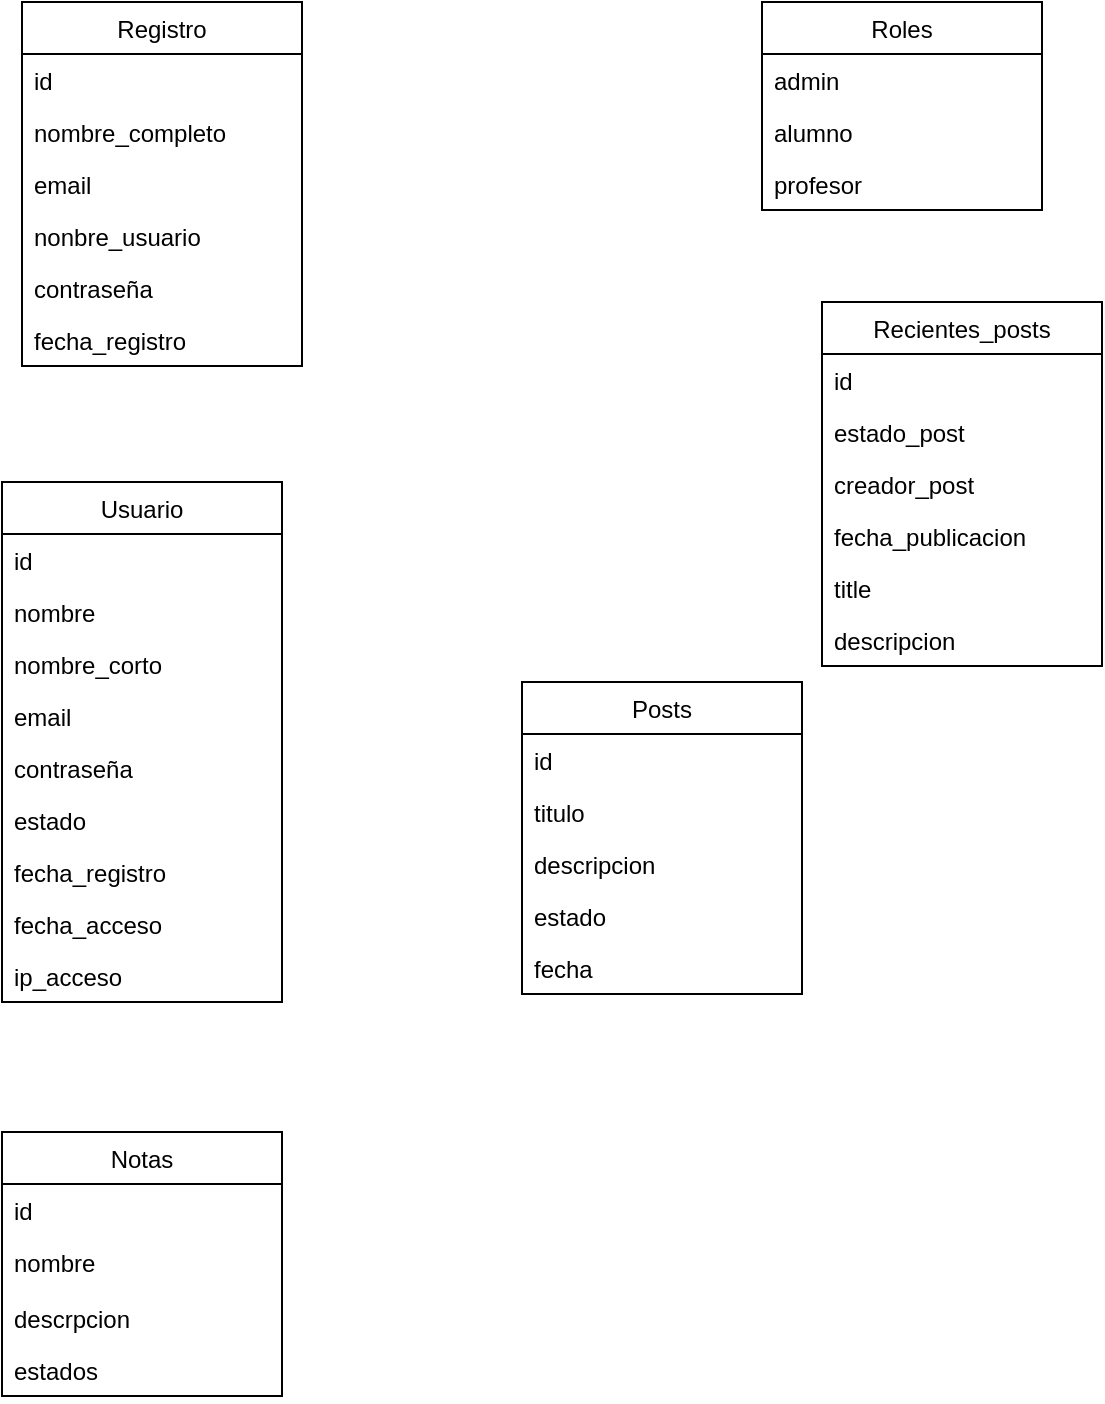 <mxfile>
    <diagram id="AFI6w1WRhG9mkuSKgL4-" name="Page-1">
        <mxGraphModel dx="222" dy="478" grid="1" gridSize="10" guides="1" tooltips="1" connect="1" arrows="1" fold="1" page="1" pageScale="1" pageWidth="827" pageHeight="1169" math="0" shadow="0">
            <root>
                <mxCell id="0"/>
                <mxCell id="1" parent="0"/>
                <mxCell id="6" value="Usuario" style="swimlane;fontStyle=0;childLayout=stackLayout;horizontal=1;startSize=26;fillColor=none;horizontalStack=0;resizeParent=1;resizeParentMax=0;resizeLast=0;collapsible=1;marginBottom=0;" parent="1" vertex="1">
                    <mxGeometry x="170" y="260" width="140" height="260" as="geometry">
                        <mxRectangle x="370" y="230" width="50" height="26" as="alternateBounds"/>
                    </mxGeometry>
                </mxCell>
                <mxCell id="7" value="id" style="text;strokeColor=none;fillColor=none;align=left;verticalAlign=top;spacingLeft=4;spacingRight=4;overflow=hidden;rotatable=0;points=[[0,0.5],[1,0.5]];portConstraint=eastwest;" parent="6" vertex="1">
                    <mxGeometry y="26" width="140" height="26" as="geometry"/>
                </mxCell>
                <mxCell id="8" value="nombre" style="text;strokeColor=none;fillColor=none;align=left;verticalAlign=top;spacingLeft=4;spacingRight=4;overflow=hidden;rotatable=0;points=[[0,0.5],[1,0.5]];portConstraint=eastwest;" parent="6" vertex="1">
                    <mxGeometry y="52" width="140" height="26" as="geometry"/>
                </mxCell>
                <mxCell id="13" value="nombre_corto" style="text;strokeColor=none;fillColor=none;align=left;verticalAlign=top;spacingLeft=4;spacingRight=4;overflow=hidden;rotatable=0;points=[[0,0.5],[1,0.5]];portConstraint=eastwest;" parent="6" vertex="1">
                    <mxGeometry y="78" width="140" height="26" as="geometry"/>
                </mxCell>
                <mxCell id="12" value="email" style="text;strokeColor=none;fillColor=none;align=left;verticalAlign=top;spacingLeft=4;spacingRight=4;overflow=hidden;rotatable=0;points=[[0,0.5],[1,0.5]];portConstraint=eastwest;" parent="6" vertex="1">
                    <mxGeometry y="104" width="140" height="26" as="geometry"/>
                </mxCell>
                <mxCell id="14" value="contraseña" style="text;strokeColor=none;fillColor=none;align=left;verticalAlign=top;spacingLeft=4;spacingRight=4;overflow=hidden;rotatable=0;points=[[0,0.5],[1,0.5]];portConstraint=eastwest;" parent="6" vertex="1">
                    <mxGeometry y="130" width="140" height="26" as="geometry"/>
                </mxCell>
                <mxCell id="15" value="estado" style="text;strokeColor=none;fillColor=none;align=left;verticalAlign=top;spacingLeft=4;spacingRight=4;overflow=hidden;rotatable=0;points=[[0,0.5],[1,0.5]];portConstraint=eastwest;" parent="6" vertex="1">
                    <mxGeometry y="156" width="140" height="26" as="geometry"/>
                </mxCell>
                <mxCell id="17" value="fecha_registro" style="text;strokeColor=none;fillColor=none;align=left;verticalAlign=top;spacingLeft=4;spacingRight=4;overflow=hidden;rotatable=0;points=[[0,0.5],[1,0.5]];portConstraint=eastwest;" parent="6" vertex="1">
                    <mxGeometry y="182" width="140" height="26" as="geometry"/>
                </mxCell>
                <mxCell id="19" value="fecha_acceso" style="text;strokeColor=none;fillColor=none;align=left;verticalAlign=top;spacingLeft=4;spacingRight=4;overflow=hidden;rotatable=0;points=[[0,0.5],[1,0.5]];portConstraint=eastwest;" parent="6" vertex="1">
                    <mxGeometry y="208" width="140" height="26" as="geometry"/>
                </mxCell>
                <mxCell id="18" value="ip_acceso" style="text;strokeColor=none;fillColor=none;align=left;verticalAlign=top;spacingLeft=4;spacingRight=4;overflow=hidden;rotatable=0;points=[[0,0.5],[1,0.5]];portConstraint=eastwest;" parent="6" vertex="1">
                    <mxGeometry y="234" width="140" height="26" as="geometry"/>
                </mxCell>
                <mxCell id="20" value="Posts" style="swimlane;fontStyle=0;childLayout=stackLayout;horizontal=1;startSize=26;fillColor=none;horizontalStack=0;resizeParent=1;resizeParentMax=0;resizeLast=0;collapsible=1;marginBottom=0;" parent="1" vertex="1">
                    <mxGeometry x="430" y="360" width="140" height="156" as="geometry">
                        <mxRectangle x="370" y="230" width="50" height="26" as="alternateBounds"/>
                    </mxGeometry>
                </mxCell>
                <mxCell id="21" value="id" style="text;strokeColor=none;fillColor=none;align=left;verticalAlign=top;spacingLeft=4;spacingRight=4;overflow=hidden;rotatable=0;points=[[0,0.5],[1,0.5]];portConstraint=eastwest;" parent="20" vertex="1">
                    <mxGeometry y="26" width="140" height="26" as="geometry"/>
                </mxCell>
                <mxCell id="22" value="titulo" style="text;strokeColor=none;fillColor=none;align=left;verticalAlign=top;spacingLeft=4;spacingRight=4;overflow=hidden;rotatable=0;points=[[0,0.5],[1,0.5]];portConstraint=eastwest;" parent="20" vertex="1">
                    <mxGeometry y="52" width="140" height="26" as="geometry"/>
                </mxCell>
                <mxCell id="23" value="descripcion" style="text;strokeColor=none;fillColor=none;align=left;verticalAlign=top;spacingLeft=4;spacingRight=4;overflow=hidden;rotatable=0;points=[[0,0.5],[1,0.5]];portConstraint=eastwest;" parent="20" vertex="1">
                    <mxGeometry y="78" width="140" height="26" as="geometry"/>
                </mxCell>
                <mxCell id="31" value="estado" style="text;strokeColor=none;fillColor=none;align=left;verticalAlign=top;spacingLeft=4;spacingRight=4;overflow=hidden;rotatable=0;points=[[0,0.5],[1,0.5]];portConstraint=eastwest;" parent="20" vertex="1">
                    <mxGeometry y="104" width="140" height="26" as="geometry"/>
                </mxCell>
                <mxCell id="29" value="fecha" style="text;strokeColor=none;fillColor=none;align=left;verticalAlign=top;spacingLeft=4;spacingRight=4;overflow=hidden;rotatable=0;points=[[0,0.5],[1,0.5]];portConstraint=eastwest;" parent="20" vertex="1">
                    <mxGeometry y="130" width="140" height="26" as="geometry"/>
                </mxCell>
                <mxCell id="33" value="Registro" style="swimlane;fontStyle=0;childLayout=stackLayout;horizontal=1;startSize=26;fillColor=none;horizontalStack=0;resizeParent=1;resizeParentMax=0;resizeLast=0;collapsible=1;marginBottom=0;" parent="1" vertex="1">
                    <mxGeometry x="180" y="20" width="140" height="182" as="geometry"/>
                </mxCell>
                <mxCell id="34" value="id" style="text;strokeColor=none;fillColor=none;align=left;verticalAlign=top;spacingLeft=4;spacingRight=4;overflow=hidden;rotatable=0;points=[[0,0.5],[1,0.5]];portConstraint=eastwest;" parent="33" vertex="1">
                    <mxGeometry y="26" width="140" height="26" as="geometry"/>
                </mxCell>
                <mxCell id="35" value="nombre_completo" style="text;strokeColor=none;fillColor=none;align=left;verticalAlign=top;spacingLeft=4;spacingRight=4;overflow=hidden;rotatable=0;points=[[0,0.5],[1,0.5]];portConstraint=eastwest;" parent="33" vertex="1">
                    <mxGeometry y="52" width="140" height="26" as="geometry"/>
                </mxCell>
                <mxCell id="38" value="email" style="text;strokeColor=none;fillColor=none;align=left;verticalAlign=top;spacingLeft=4;spacingRight=4;overflow=hidden;rotatable=0;points=[[0,0.5],[1,0.5]];portConstraint=eastwest;" parent="33" vertex="1">
                    <mxGeometry y="78" width="140" height="26" as="geometry"/>
                </mxCell>
                <mxCell id="39" value="nonbre_usuario" style="text;strokeColor=none;fillColor=none;align=left;verticalAlign=top;spacingLeft=4;spacingRight=4;overflow=hidden;rotatable=0;points=[[0,0.5],[1,0.5]];portConstraint=eastwest;" parent="33" vertex="1">
                    <mxGeometry y="104" width="140" height="26" as="geometry"/>
                </mxCell>
                <mxCell id="40" value="contraseña" style="text;strokeColor=none;fillColor=none;align=left;verticalAlign=top;spacingLeft=4;spacingRight=4;overflow=hidden;rotatable=0;points=[[0,0.5],[1,0.5]];portConstraint=eastwest;" parent="33" vertex="1">
                    <mxGeometry y="130" width="140" height="26" as="geometry"/>
                </mxCell>
                <mxCell id="36" value="fecha_registro" style="text;strokeColor=none;fillColor=none;align=left;verticalAlign=top;spacingLeft=4;spacingRight=4;overflow=hidden;rotatable=0;points=[[0,0.5],[1,0.5]];portConstraint=eastwest;" parent="33" vertex="1">
                    <mxGeometry y="156" width="140" height="26" as="geometry"/>
                </mxCell>
                <mxCell id="41" value="Roles" style="swimlane;fontStyle=0;childLayout=stackLayout;horizontal=1;startSize=26;fillColor=none;horizontalStack=0;resizeParent=1;resizeParentMax=0;resizeLast=0;collapsible=1;marginBottom=0;" parent="1" vertex="1">
                    <mxGeometry x="550" y="20" width="140" height="104" as="geometry"/>
                </mxCell>
                <mxCell id="42" value="admin" style="text;strokeColor=none;fillColor=none;align=left;verticalAlign=top;spacingLeft=4;spacingRight=4;overflow=hidden;rotatable=0;points=[[0,0.5],[1,0.5]];portConstraint=eastwest;" parent="41" vertex="1">
                    <mxGeometry y="26" width="140" height="26" as="geometry"/>
                </mxCell>
                <mxCell id="43" value="alumno" style="text;strokeColor=none;fillColor=none;align=left;verticalAlign=top;spacingLeft=4;spacingRight=4;overflow=hidden;rotatable=0;points=[[0,0.5],[1,0.5]];portConstraint=eastwest;" parent="41" vertex="1">
                    <mxGeometry y="52" width="140" height="26" as="geometry"/>
                </mxCell>
                <mxCell id="44" value="profesor" style="text;strokeColor=none;fillColor=none;align=left;verticalAlign=top;spacingLeft=4;spacingRight=4;overflow=hidden;rotatable=0;points=[[0,0.5],[1,0.5]];portConstraint=eastwest;" parent="41" vertex="1">
                    <mxGeometry y="78" width="140" height="26" as="geometry"/>
                </mxCell>
                <mxCell id="45" value="Recientes_posts" style="swimlane;fontStyle=0;childLayout=stackLayout;horizontal=1;startSize=26;fillColor=none;horizontalStack=0;resizeParent=1;resizeParentMax=0;resizeLast=0;collapsible=1;marginBottom=0;" parent="1" vertex="1">
                    <mxGeometry x="580" y="170" width="140" height="182" as="geometry"/>
                </mxCell>
                <mxCell id="46" value="id" style="text;strokeColor=none;fillColor=none;align=left;verticalAlign=top;spacingLeft=4;spacingRight=4;overflow=hidden;rotatable=0;points=[[0,0.5],[1,0.5]];portConstraint=eastwest;" parent="45" vertex="1">
                    <mxGeometry y="26" width="140" height="26" as="geometry"/>
                </mxCell>
                <mxCell id="47" value="estado_post" style="text;strokeColor=none;fillColor=none;align=left;verticalAlign=top;spacingLeft=4;spacingRight=4;overflow=hidden;rotatable=0;points=[[0,0.5],[1,0.5]];portConstraint=eastwest;" parent="45" vertex="1">
                    <mxGeometry y="52" width="140" height="26" as="geometry"/>
                </mxCell>
                <mxCell id="49" value="creador_post" style="text;strokeColor=none;fillColor=none;align=left;verticalAlign=top;spacingLeft=4;spacingRight=4;overflow=hidden;rotatable=0;points=[[0,0.5],[1,0.5]];portConstraint=eastwest;" parent="45" vertex="1">
                    <mxGeometry y="78" width="140" height="26" as="geometry"/>
                </mxCell>
                <mxCell id="50" value="fecha_publicacion" style="text;strokeColor=none;fillColor=none;align=left;verticalAlign=top;spacingLeft=4;spacingRight=4;overflow=hidden;rotatable=0;points=[[0,0.5],[1,0.5]];portConstraint=eastwest;" parent="45" vertex="1">
                    <mxGeometry y="104" width="140" height="26" as="geometry"/>
                </mxCell>
                <mxCell id="51" value="title" style="text;strokeColor=none;fillColor=none;align=left;verticalAlign=top;spacingLeft=4;spacingRight=4;overflow=hidden;rotatable=0;points=[[0,0.5],[1,0.5]];portConstraint=eastwest;" parent="45" vertex="1">
                    <mxGeometry y="130" width="140" height="26" as="geometry"/>
                </mxCell>
                <mxCell id="48" value="descripcion" style="text;strokeColor=none;fillColor=none;align=left;verticalAlign=top;spacingLeft=4;spacingRight=4;overflow=hidden;rotatable=0;points=[[0,0.5],[1,0.5]];portConstraint=eastwest;" parent="45" vertex="1">
                    <mxGeometry y="156" width="140" height="26" as="geometry"/>
                </mxCell>
                <mxCell id="58" value="Notas" style="swimlane;fontStyle=0;childLayout=stackLayout;horizontal=1;startSize=26;fillColor=none;horizontalStack=0;resizeParent=1;resizeParentMax=0;resizeLast=0;collapsible=1;marginBottom=0;" vertex="1" parent="1">
                    <mxGeometry x="170" y="585" width="140" height="132" as="geometry">
                        <mxRectangle x="370" y="230" width="50" height="26" as="alternateBounds"/>
                    </mxGeometry>
                </mxCell>
                <mxCell id="59" value="id" style="text;strokeColor=none;fillColor=none;align=left;verticalAlign=top;spacingLeft=4;spacingRight=4;overflow=hidden;rotatable=0;points=[[0,0.5],[1,0.5]];portConstraint=eastwest;" vertex="1" parent="58">
                    <mxGeometry y="26" width="140" height="26" as="geometry"/>
                </mxCell>
                <mxCell id="60" value="nombre" style="text;strokeColor=none;fillColor=none;align=left;verticalAlign=top;spacingLeft=4;spacingRight=4;overflow=hidden;rotatable=0;points=[[0,0.5],[1,0.5]];portConstraint=eastwest;" vertex="1" parent="58">
                    <mxGeometry y="52" width="140" height="28" as="geometry"/>
                </mxCell>
                <mxCell id="61" value="descrpcion" style="text;strokeColor=none;fillColor=none;align=left;verticalAlign=top;spacingLeft=4;spacingRight=4;overflow=hidden;rotatable=0;points=[[0,0.5],[1,0.5]];portConstraint=eastwest;" vertex="1" parent="58">
                    <mxGeometry y="80" width="140" height="26" as="geometry"/>
                </mxCell>
                <mxCell id="62" value="estados" style="text;strokeColor=none;fillColor=none;align=left;verticalAlign=top;spacingLeft=4;spacingRight=4;overflow=hidden;rotatable=0;points=[[0,0.5],[1,0.5]];portConstraint=eastwest;" vertex="1" parent="58">
                    <mxGeometry y="106" width="140" height="26" as="geometry"/>
                </mxCell>
            </root>
        </mxGraphModel>
    </diagram>
</mxfile>